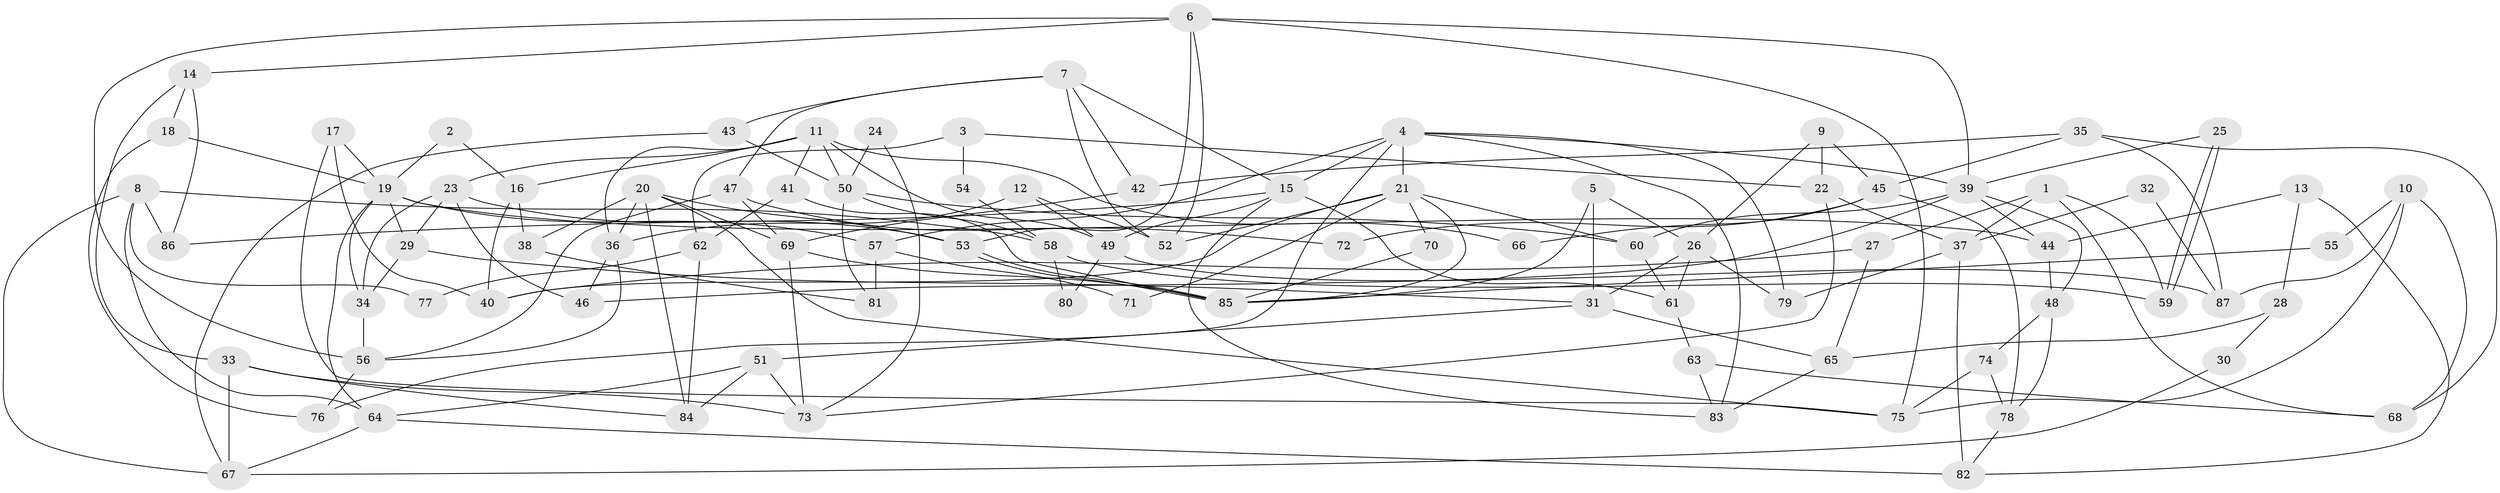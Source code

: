 // Generated by graph-tools (version 1.1) at 2025/51/03/09/25 04:51:56]
// undirected, 87 vertices, 174 edges
graph export_dot {
graph [start="1"]
  node [color=gray90,style=filled];
  1;
  2;
  3;
  4;
  5;
  6;
  7;
  8;
  9;
  10;
  11;
  12;
  13;
  14;
  15;
  16;
  17;
  18;
  19;
  20;
  21;
  22;
  23;
  24;
  25;
  26;
  27;
  28;
  29;
  30;
  31;
  32;
  33;
  34;
  35;
  36;
  37;
  38;
  39;
  40;
  41;
  42;
  43;
  44;
  45;
  46;
  47;
  48;
  49;
  50;
  51;
  52;
  53;
  54;
  55;
  56;
  57;
  58;
  59;
  60;
  61;
  62;
  63;
  64;
  65;
  66;
  67;
  68;
  69;
  70;
  71;
  72;
  73;
  74;
  75;
  76;
  77;
  78;
  79;
  80;
  81;
  82;
  83;
  84;
  85;
  86;
  87;
  1 -- 27;
  1 -- 59;
  1 -- 37;
  1 -- 68;
  2 -- 19;
  2 -- 16;
  3 -- 22;
  3 -- 62;
  3 -- 54;
  4 -- 83;
  4 -- 39;
  4 -- 15;
  4 -- 21;
  4 -- 57;
  4 -- 76;
  4 -- 79;
  5 -- 26;
  5 -- 85;
  5 -- 31;
  6 -- 53;
  6 -- 56;
  6 -- 14;
  6 -- 39;
  6 -- 52;
  6 -- 75;
  7 -- 15;
  7 -- 47;
  7 -- 42;
  7 -- 43;
  7 -- 52;
  8 -- 67;
  8 -- 64;
  8 -- 58;
  8 -- 77;
  8 -- 86;
  9 -- 26;
  9 -- 45;
  9 -- 22;
  10 -- 87;
  10 -- 75;
  10 -- 55;
  10 -- 68;
  11 -- 23;
  11 -- 50;
  11 -- 16;
  11 -- 36;
  11 -- 41;
  11 -- 49;
  11 -- 66;
  12 -- 52;
  12 -- 36;
  12 -- 49;
  13 -- 44;
  13 -- 82;
  13 -- 28;
  14 -- 86;
  14 -- 18;
  14 -- 33;
  15 -- 49;
  15 -- 61;
  15 -- 83;
  15 -- 86;
  16 -- 40;
  16 -- 38;
  17 -- 75;
  17 -- 19;
  17 -- 40;
  18 -- 76;
  18 -- 19;
  19 -- 64;
  19 -- 29;
  19 -- 34;
  19 -- 44;
  19 -- 57;
  20 -- 53;
  20 -- 36;
  20 -- 38;
  20 -- 69;
  20 -- 75;
  20 -- 84;
  21 -- 52;
  21 -- 40;
  21 -- 60;
  21 -- 70;
  21 -- 71;
  21 -- 85;
  22 -- 73;
  22 -- 37;
  23 -- 34;
  23 -- 29;
  23 -- 46;
  23 -- 53;
  24 -- 73;
  24 -- 50;
  25 -- 39;
  25 -- 59;
  25 -- 59;
  26 -- 79;
  26 -- 31;
  26 -- 61;
  27 -- 40;
  27 -- 65;
  28 -- 65;
  28 -- 30;
  29 -- 31;
  29 -- 34;
  30 -- 67;
  31 -- 51;
  31 -- 65;
  32 -- 37;
  32 -- 87;
  33 -- 73;
  33 -- 67;
  33 -- 84;
  34 -- 56;
  35 -- 42;
  35 -- 68;
  35 -- 45;
  35 -- 87;
  36 -- 46;
  36 -- 56;
  37 -- 79;
  37 -- 82;
  38 -- 81;
  39 -- 60;
  39 -- 44;
  39 -- 46;
  39 -- 48;
  41 -- 85;
  41 -- 62;
  42 -- 69;
  43 -- 50;
  43 -- 67;
  44 -- 48;
  45 -- 78;
  45 -- 66;
  45 -- 72;
  47 -- 56;
  47 -- 69;
  47 -- 72;
  48 -- 74;
  48 -- 78;
  49 -- 80;
  49 -- 87;
  50 -- 81;
  50 -- 60;
  50 -- 58;
  51 -- 64;
  51 -- 84;
  51 -- 73;
  53 -- 85;
  53 -- 85;
  54 -- 58;
  55 -- 85;
  56 -- 76;
  57 -- 71;
  57 -- 81;
  58 -- 59;
  58 -- 80;
  60 -- 61;
  61 -- 63;
  62 -- 84;
  62 -- 77;
  63 -- 68;
  63 -- 83;
  64 -- 67;
  64 -- 82;
  65 -- 83;
  69 -- 85;
  69 -- 73;
  70 -- 85;
  74 -- 75;
  74 -- 78;
  78 -- 82;
}
